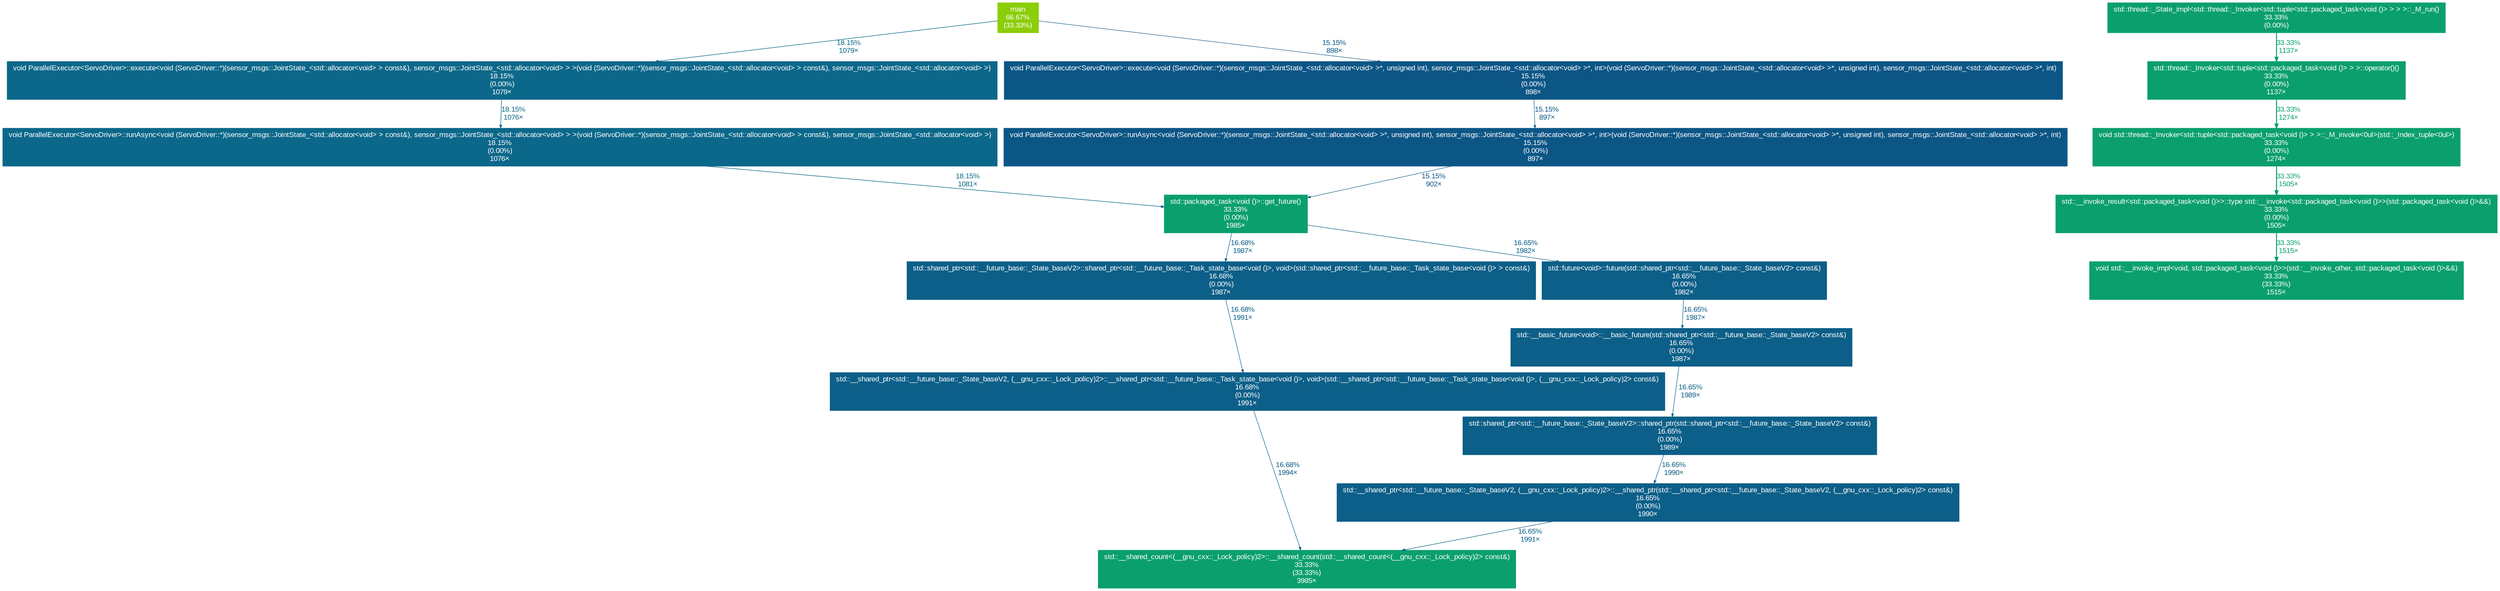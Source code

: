digraph {
	graph [fontname=Arial, nodesep=0.125, ranksep=0.25];
	node [fontcolor=white, fontname=Arial, height=0, shape=box, style=filled, width=0];
	edge [fontname=Arial];
	1 [color="#8bcd07", fontcolor="#ffffff", fontsize="10.00", label="main\n66.67%\n(33.33%)"];
	1 -> 9 [arrowsize="0.43", color="#0c688a", fontcolor="#0c688a", fontsize="10.00", label="18.15%\n1079×", labeldistance="0.73", penwidth="0.73"];
	1 -> 17 [arrowsize="0.39", color="#0c5686", fontcolor="#0c5686", fontsize="10.00", label="15.15%\n898×", labeldistance="0.61", penwidth="0.61"];
	2 [color="#0b9f6e", fontcolor="#ffffff", fontsize="10.00", label="std::__shared_count<(__gnu_cxx::_Lock_policy)2>::__shared_count(std::__shared_count<(__gnu_cxx::_Lock_policy)2> const&)\n33.33%\n(33.33%)\n3985×"];
	3 [color="#0b9f6e", fontcolor="#ffffff", fontsize="10.00", label="std::packaged_task<void ()>::get_future()\n33.33%\n(0.00%)\n1985×"];
	3 -> 12 [arrowsize="0.41", color="#0c5f88", fontcolor="#0c5f88", fontsize="10.00", label="16.68%\n1987×", labeldistance="0.67", penwidth="0.67"];
	3 -> 16 [arrowsize="0.41", color="#0c5f88", fontcolor="#0c5f88", fontsize="10.00", label="16.65%\n1982×", labeldistance="0.67", penwidth="0.67"];
	4 [color="#0b9f6e", fontcolor="#ffffff", fontsize="10.00", label="void std::__invoke_impl<void, std::packaged_task<void ()>>(std::__invoke_other, std::packaged_task<void ()>&&)\n33.33%\n(33.33%)\n1515×"];
	5 [color="#0b9f6e", fontcolor="#ffffff", fontsize="10.00", label="std::__invoke_result<std::packaged_task<void ()>>::type std::__invoke<std::packaged_task<void ()>>(std::packaged_task<void ()>&&)\n33.33%\n(0.00%)\n1505×"];
	5 -> 4 [arrowsize="0.58", color="#0b9f6e", fontcolor="#0b9f6e", fontsize="10.00", label="33.33%\n1515×", labeldistance="1.33", penwidth="1.33"];
	6 [color="#0b9f6e", fontcolor="#ffffff", fontsize="10.00", label="void std::thread::_Invoker<std::tuple<std::packaged_task<void ()> > >::_M_invoke<0ul>(std::_Index_tuple<0ul>)\n33.33%\n(0.00%)\n1274×"];
	6 -> 5 [arrowsize="0.58", color="#0b9f6e", fontcolor="#0b9f6e", fontsize="10.00", label="33.33%\n1505×", labeldistance="1.33", penwidth="1.33"];
	7 [color="#0b9f6e", fontcolor="#ffffff", fontsize="10.00", label="std::thread::_Invoker<std::tuple<std::packaged_task<void ()> > >::operator()()\n33.33%\n(0.00%)\n1137×"];
	7 -> 6 [arrowsize="0.58", color="#0b9f6e", fontcolor="#0b9f6e", fontsize="10.00", label="33.33%\n1274×", labeldistance="1.33", penwidth="1.33"];
	8 [color="#0b9f6e", fontcolor="#ffffff", fontsize="10.00", label="std::thread::_State_impl<std::thread::_Invoker<std::tuple<std::packaged_task<void ()> > > >::_M_run()\n33.33%\n(0.00%)"];
	8 -> 7 [arrowsize="0.58", color="#0b9f6e", fontcolor="#0b9f6e", fontsize="10.00", label="33.33%\n1137×", labeldistance="1.33", penwidth="1.33"];
	9 [color="#0c688a", fontcolor="#ffffff", fontsize="10.00", label="void ParallelExecutor<ServoDriver>::execute<void (ServoDriver::*)(sensor_msgs::JointState_<std::allocator<void> > const&), sensor_msgs::JointState_<std::allocator<void> > >(void (ServoDriver::*)(sensor_msgs::JointState_<std::allocator<void> > const&), sensor_msgs::JointState_<std::allocator<void> >)\n18.15%\n(0.00%)\n1079×"];
	9 -> 10 [arrowsize="0.43", color="#0c688a", fontcolor="#0c688a", fontsize="10.00", label="18.15%\n1076×", labeldistance="0.73", penwidth="0.73"];
	10 [color="#0c688a", fontcolor="#ffffff", fontsize="10.00", label="void ParallelExecutor<ServoDriver>::runAsync<void (ServoDriver::*)(sensor_msgs::JointState_<std::allocator<void> > const&), sensor_msgs::JointState_<std::allocator<void> > >(void (ServoDriver::*)(sensor_msgs::JointState_<std::allocator<void> > const&), sensor_msgs::JointState_<std::allocator<void> >)\n18.15%\n(0.00%)\n1076×"];
	10 -> 3 [arrowsize="0.43", color="#0c688a", fontcolor="#0c688a", fontsize="10.00", label="18.15%\n1081×", labeldistance="0.73", penwidth="0.73"];
	11 [color="#0c5f88", fontcolor="#ffffff", fontsize="10.00", label="std::__shared_ptr<std::__future_base::_State_baseV2, (__gnu_cxx::_Lock_policy)2>::__shared_ptr<std::__future_base::_Task_state_base<void ()>, void>(std::__shared_ptr<std::__future_base::_Task_state_base<void ()>, (__gnu_cxx::_Lock_policy)2> const&)\n16.68%\n(0.00%)\n1991×"];
	11 -> 2 [arrowsize="0.41", color="#0c5f88", fontcolor="#0c5f88", fontsize="10.00", label="16.68%\n1994×", labeldistance="0.67", penwidth="0.67"];
	12 [color="#0c5f88", fontcolor="#ffffff", fontsize="10.00", label="std::shared_ptr<std::__future_base::_State_baseV2>::shared_ptr<std::__future_base::_Task_state_base<void ()>, void>(std::shared_ptr<std::__future_base::_Task_state_base<void ()> > const&)\n16.68%\n(0.00%)\n1987×"];
	12 -> 11 [arrowsize="0.41", color="#0c5f88", fontcolor="#0c5f88", fontsize="10.00", label="16.68%\n1991×", labeldistance="0.67", penwidth="0.67"];
	13 [color="#0c5f88", fontcolor="#ffffff", fontsize="10.00", label="std::__shared_ptr<std::__future_base::_State_baseV2, (__gnu_cxx::_Lock_policy)2>::__shared_ptr(std::__shared_ptr<std::__future_base::_State_baseV2, (__gnu_cxx::_Lock_policy)2> const&)\n16.65%\n(0.00%)\n1990×"];
	13 -> 2 [arrowsize="0.41", color="#0c5f88", fontcolor="#0c5f88", fontsize="10.00", label="16.65%\n1991×", labeldistance="0.67", penwidth="0.67"];
	14 [color="#0c5f88", fontcolor="#ffffff", fontsize="10.00", label="std::shared_ptr<std::__future_base::_State_baseV2>::shared_ptr(std::shared_ptr<std::__future_base::_State_baseV2> const&)\n16.65%\n(0.00%)\n1989×"];
	14 -> 13 [arrowsize="0.41", color="#0c5f88", fontcolor="#0c5f88", fontsize="10.00", label="16.65%\n1990×", labeldistance="0.67", penwidth="0.67"];
	15 [color="#0c5f88", fontcolor="#ffffff", fontsize="10.00", label="std::__basic_future<void>::__basic_future(std::shared_ptr<std::__future_base::_State_baseV2> const&)\n16.65%\n(0.00%)\n1987×"];
	15 -> 14 [arrowsize="0.41", color="#0c5f88", fontcolor="#0c5f88", fontsize="10.00", label="16.65%\n1989×", labeldistance="0.67", penwidth="0.67"];
	16 [color="#0c5f88", fontcolor="#ffffff", fontsize="10.00", label="std::future<void>::future(std::shared_ptr<std::__future_base::_State_baseV2> const&)\n16.65%\n(0.00%)\n1982×"];
	16 -> 15 [arrowsize="0.41", color="#0c5f88", fontcolor="#0c5f88", fontsize="10.00", label="16.65%\n1987×", labeldistance="0.67", penwidth="0.67"];
	17 [color="#0c5686", fontcolor="#ffffff", fontsize="10.00", label="void ParallelExecutor<ServoDriver>::execute<void (ServoDriver::*)(sensor_msgs::JointState_<std::allocator<void> >*, unsigned int), sensor_msgs::JointState_<std::allocator<void> >*, int>(void (ServoDriver::*)(sensor_msgs::JointState_<std::allocator<void> >*, unsigned int), sensor_msgs::JointState_<std::allocator<void> >*, int)\n15.15%\n(0.00%)\n898×"];
	17 -> 18 [arrowsize="0.39", color="#0c5686", fontcolor="#0c5686", fontsize="10.00", label="15.15%\n897×", labeldistance="0.61", penwidth="0.61"];
	18 [color="#0c5686", fontcolor="#ffffff", fontsize="10.00", label="void ParallelExecutor<ServoDriver>::runAsync<void (ServoDriver::*)(sensor_msgs::JointState_<std::allocator<void> >*, unsigned int), sensor_msgs::JointState_<std::allocator<void> >*, int>(void (ServoDriver::*)(sensor_msgs::JointState_<std::allocator<void> >*, unsigned int), sensor_msgs::JointState_<std::allocator<void> >*, int)\n15.15%\n(0.00%)\n897×"];
	18 -> 3 [arrowsize="0.39", color="#0c5686", fontcolor="#0c5686", fontsize="10.00", label="15.15%\n902×", labeldistance="0.61", penwidth="0.61"];
}
